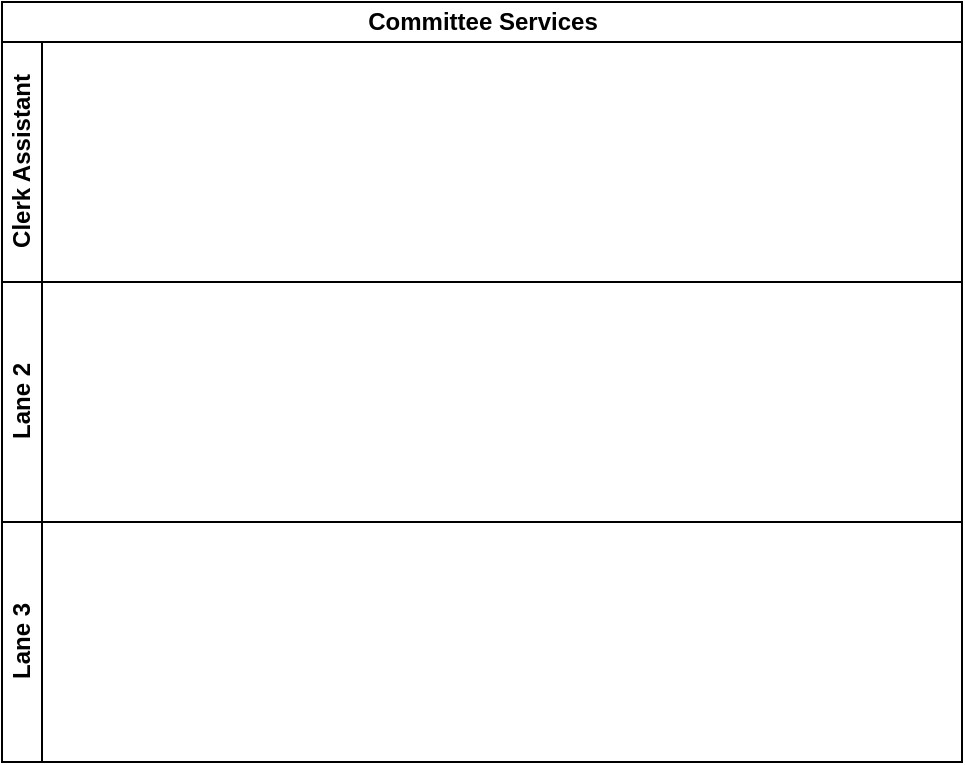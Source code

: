 <mxfile version="13.7.7" type="github">
  <diagram id="f3XIkjQdCUQKq6s4lpdB" name="Page-1">
    <mxGraphModel dx="910" dy="487" grid="1" gridSize="10" guides="1" tooltips="1" connect="1" arrows="1" fold="1" page="1" pageScale="1" pageWidth="1169" pageHeight="827" math="0" shadow="0">
      <root>
        <mxCell id="0" />
        <mxCell id="1" parent="0" />
        <mxCell id="b37uhtcjasAZOPHtGQyJ-1" value="Committee Services" style="swimlane;html=1;childLayout=stackLayout;resizeParent=1;resizeParentMax=0;horizontal=1;startSize=20;horizontalStack=0;" vertex="1" parent="1">
          <mxGeometry x="220" y="60" width="480" height="380" as="geometry" />
        </mxCell>
        <mxCell id="b37uhtcjasAZOPHtGQyJ-2" value="Clerk Assistant" style="swimlane;html=1;startSize=20;horizontal=0;" vertex="1" parent="b37uhtcjasAZOPHtGQyJ-1">
          <mxGeometry y="20" width="480" height="120" as="geometry" />
        </mxCell>
        <mxCell id="b37uhtcjasAZOPHtGQyJ-3" value="Lane 2" style="swimlane;html=1;startSize=20;horizontal=0;" vertex="1" parent="b37uhtcjasAZOPHtGQyJ-1">
          <mxGeometry y="140" width="480" height="120" as="geometry" />
        </mxCell>
        <mxCell id="b37uhtcjasAZOPHtGQyJ-4" value="Lane 3" style="swimlane;html=1;startSize=20;horizontal=0;" vertex="1" parent="b37uhtcjasAZOPHtGQyJ-1">
          <mxGeometry y="260" width="480" height="120" as="geometry" />
        </mxCell>
      </root>
    </mxGraphModel>
  </diagram>
</mxfile>
